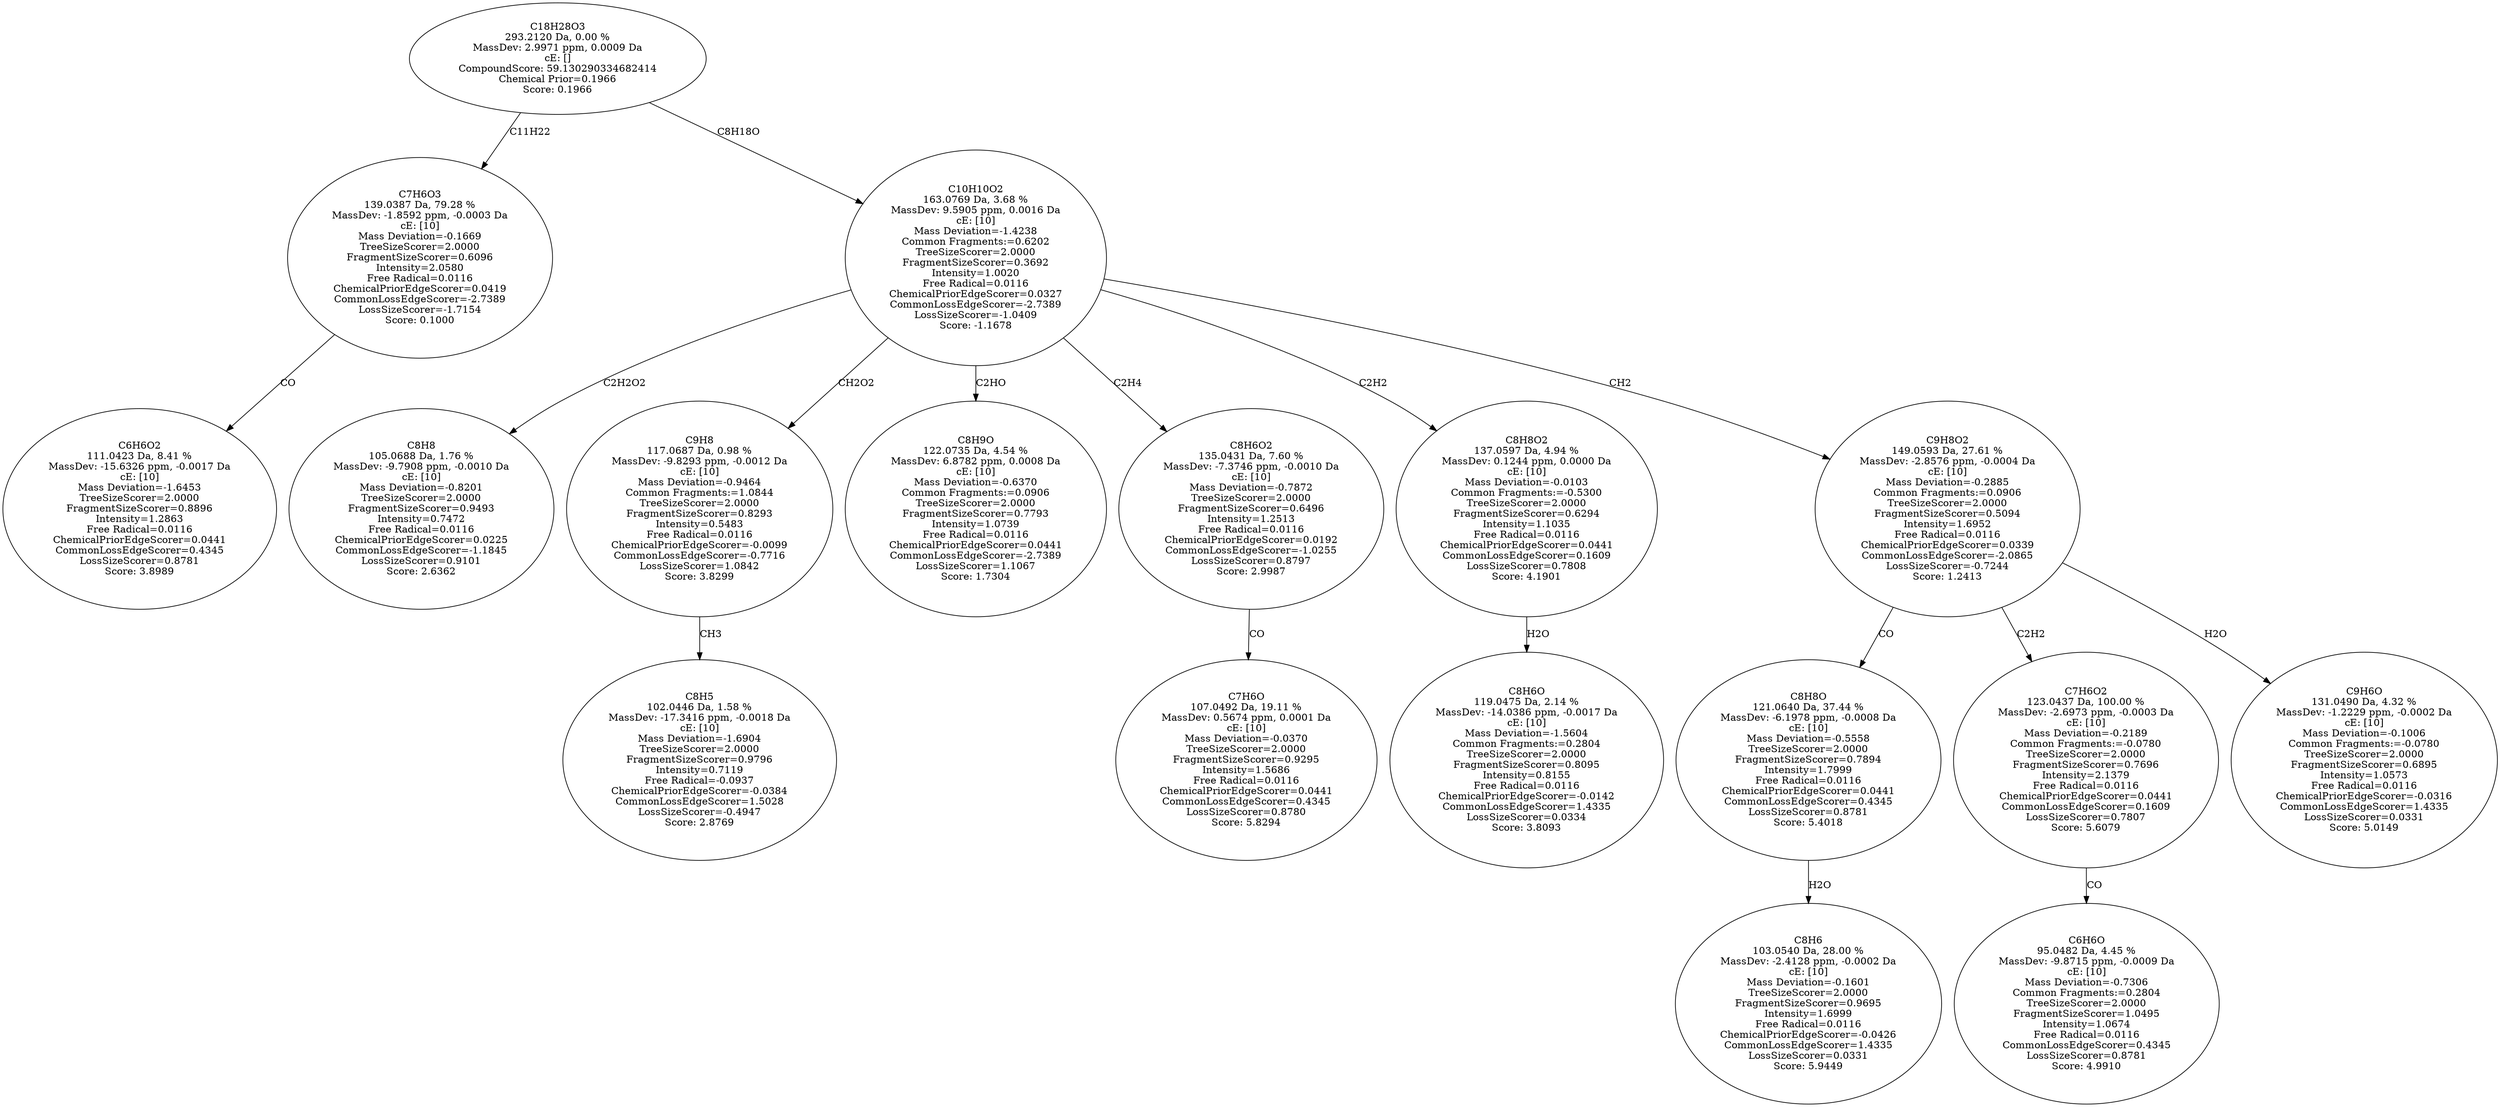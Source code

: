 strict digraph {
v1 [label="C6H6O2\n111.0423 Da, 8.41 %\nMassDev: -15.6326 ppm, -0.0017 Da\ncE: [10]\nMass Deviation=-1.6453\nTreeSizeScorer=2.0000\nFragmentSizeScorer=0.8896\nIntensity=1.2863\nFree Radical=0.0116\nChemicalPriorEdgeScorer=0.0441\nCommonLossEdgeScorer=0.4345\nLossSizeScorer=0.8781\nScore: 3.8989"];
v2 [label="C7H6O3\n139.0387 Da, 79.28 %\nMassDev: -1.8592 ppm, -0.0003 Da\ncE: [10]\nMass Deviation=-0.1669\nTreeSizeScorer=2.0000\nFragmentSizeScorer=0.6096\nIntensity=2.0580\nFree Radical=0.0116\nChemicalPriorEdgeScorer=0.0419\nCommonLossEdgeScorer=-2.7389\nLossSizeScorer=-1.7154\nScore: 0.1000"];
v3 [label="C8H8\n105.0688 Da, 1.76 %\nMassDev: -9.7908 ppm, -0.0010 Da\ncE: [10]\nMass Deviation=-0.8201\nTreeSizeScorer=2.0000\nFragmentSizeScorer=0.9493\nIntensity=0.7472\nFree Radical=0.0116\nChemicalPriorEdgeScorer=0.0225\nCommonLossEdgeScorer=-1.1845\nLossSizeScorer=0.9101\nScore: 2.6362"];
v4 [label="C8H5\n102.0446 Da, 1.58 %\nMassDev: -17.3416 ppm, -0.0018 Da\ncE: [10]\nMass Deviation=-1.6904\nTreeSizeScorer=2.0000\nFragmentSizeScorer=0.9796\nIntensity=0.7119\nFree Radical=-0.0937\nChemicalPriorEdgeScorer=-0.0384\nCommonLossEdgeScorer=1.5028\nLossSizeScorer=-0.4947\nScore: 2.8769"];
v5 [label="C9H8\n117.0687 Da, 0.98 %\nMassDev: -9.8293 ppm, -0.0012 Da\ncE: [10]\nMass Deviation=-0.9464\nCommon Fragments:=1.0844\nTreeSizeScorer=2.0000\nFragmentSizeScorer=0.8293\nIntensity=0.5483\nFree Radical=0.0116\nChemicalPriorEdgeScorer=-0.0099\nCommonLossEdgeScorer=-0.7716\nLossSizeScorer=1.0842\nScore: 3.8299"];
v6 [label="C8H9O\n122.0735 Da, 4.54 %\nMassDev: 6.8782 ppm, 0.0008 Da\ncE: [10]\nMass Deviation=-0.6370\nCommon Fragments:=0.0906\nTreeSizeScorer=2.0000\nFragmentSizeScorer=0.7793\nIntensity=1.0739\nFree Radical=0.0116\nChemicalPriorEdgeScorer=0.0441\nCommonLossEdgeScorer=-2.7389\nLossSizeScorer=1.1067\nScore: 1.7304"];
v7 [label="C7H6O\n107.0492 Da, 19.11 %\nMassDev: 0.5674 ppm, 0.0001 Da\ncE: [10]\nMass Deviation=-0.0370\nTreeSizeScorer=2.0000\nFragmentSizeScorer=0.9295\nIntensity=1.5686\nFree Radical=0.0116\nChemicalPriorEdgeScorer=0.0441\nCommonLossEdgeScorer=0.4345\nLossSizeScorer=0.8780\nScore: 5.8294"];
v8 [label="C8H6O2\n135.0431 Da, 7.60 %\nMassDev: -7.3746 ppm, -0.0010 Da\ncE: [10]\nMass Deviation=-0.7872\nTreeSizeScorer=2.0000\nFragmentSizeScorer=0.6496\nIntensity=1.2513\nFree Radical=0.0116\nChemicalPriorEdgeScorer=0.0192\nCommonLossEdgeScorer=-1.0255\nLossSizeScorer=0.8797\nScore: 2.9987"];
v9 [label="C8H6O\n119.0475 Da, 2.14 %\nMassDev: -14.0386 ppm, -0.0017 Da\ncE: [10]\nMass Deviation=-1.5604\nCommon Fragments:=0.2804\nTreeSizeScorer=2.0000\nFragmentSizeScorer=0.8095\nIntensity=0.8155\nFree Radical=0.0116\nChemicalPriorEdgeScorer=-0.0142\nCommonLossEdgeScorer=1.4335\nLossSizeScorer=0.0334\nScore: 3.8093"];
v10 [label="C8H8O2\n137.0597 Da, 4.94 %\nMassDev: 0.1244 ppm, 0.0000 Da\ncE: [10]\nMass Deviation=-0.0103\nCommon Fragments:=-0.5300\nTreeSizeScorer=2.0000\nFragmentSizeScorer=0.6294\nIntensity=1.1035\nFree Radical=0.0116\nChemicalPriorEdgeScorer=0.0441\nCommonLossEdgeScorer=0.1609\nLossSizeScorer=0.7808\nScore: 4.1901"];
v11 [label="C8H6\n103.0540 Da, 28.00 %\nMassDev: -2.4128 ppm, -0.0002 Da\ncE: [10]\nMass Deviation=-0.1601\nTreeSizeScorer=2.0000\nFragmentSizeScorer=0.9695\nIntensity=1.6999\nFree Radical=0.0116\nChemicalPriorEdgeScorer=-0.0426\nCommonLossEdgeScorer=1.4335\nLossSizeScorer=0.0331\nScore: 5.9449"];
v12 [label="C8H8O\n121.0640 Da, 37.44 %\nMassDev: -6.1978 ppm, -0.0008 Da\ncE: [10]\nMass Deviation=-0.5558\nTreeSizeScorer=2.0000\nFragmentSizeScorer=0.7894\nIntensity=1.7999\nFree Radical=0.0116\nChemicalPriorEdgeScorer=0.0441\nCommonLossEdgeScorer=0.4345\nLossSizeScorer=0.8781\nScore: 5.4018"];
v13 [label="C6H6O\n95.0482 Da, 4.45 %\nMassDev: -9.8715 ppm, -0.0009 Da\ncE: [10]\nMass Deviation=-0.7306\nCommon Fragments:=0.2804\nTreeSizeScorer=2.0000\nFragmentSizeScorer=1.0495\nIntensity=1.0674\nFree Radical=0.0116\nCommonLossEdgeScorer=0.4345\nLossSizeScorer=0.8781\nScore: 4.9910"];
v14 [label="C7H6O2\n123.0437 Da, 100.00 %\nMassDev: -2.6973 ppm, -0.0003 Da\ncE: [10]\nMass Deviation=-0.2189\nCommon Fragments:=-0.0780\nTreeSizeScorer=2.0000\nFragmentSizeScorer=0.7696\nIntensity=2.1379\nFree Radical=0.0116\nChemicalPriorEdgeScorer=0.0441\nCommonLossEdgeScorer=0.1609\nLossSizeScorer=0.7807\nScore: 5.6079"];
v15 [label="C9H6O\n131.0490 Da, 4.32 %\nMassDev: -1.2229 ppm, -0.0002 Da\ncE: [10]\nMass Deviation=-0.1006\nCommon Fragments:=-0.0780\nTreeSizeScorer=2.0000\nFragmentSizeScorer=0.6895\nIntensity=1.0573\nFree Radical=0.0116\nChemicalPriorEdgeScorer=-0.0316\nCommonLossEdgeScorer=1.4335\nLossSizeScorer=0.0331\nScore: 5.0149"];
v16 [label="C9H8O2\n149.0593 Da, 27.61 %\nMassDev: -2.8576 ppm, -0.0004 Da\ncE: [10]\nMass Deviation=-0.2885\nCommon Fragments:=0.0906\nTreeSizeScorer=2.0000\nFragmentSizeScorer=0.5094\nIntensity=1.6952\nFree Radical=0.0116\nChemicalPriorEdgeScorer=0.0339\nCommonLossEdgeScorer=-2.0865\nLossSizeScorer=-0.7244\nScore: 1.2413"];
v17 [label="C10H10O2\n163.0769 Da, 3.68 %\nMassDev: 9.5905 ppm, 0.0016 Da\ncE: [10]\nMass Deviation=-1.4238\nCommon Fragments:=0.6202\nTreeSizeScorer=2.0000\nFragmentSizeScorer=0.3692\nIntensity=1.0020\nFree Radical=0.0116\nChemicalPriorEdgeScorer=0.0327\nCommonLossEdgeScorer=-2.7389\nLossSizeScorer=-1.0409\nScore: -1.1678"];
v18 [label="C18H28O3\n293.2120 Da, 0.00 %\nMassDev: 2.9971 ppm, 0.0009 Da\ncE: []\nCompoundScore: 59.130290334682414\nChemical Prior=0.1966\nScore: 0.1966"];
v2 -> v1 [label="CO"];
v18 -> v2 [label="C11H22"];
v17 -> v3 [label="C2H2O2"];
v5 -> v4 [label="CH3"];
v17 -> v5 [label="CH2O2"];
v17 -> v6 [label="C2HO"];
v8 -> v7 [label="CO"];
v17 -> v8 [label="C2H4"];
v10 -> v9 [label="H2O"];
v17 -> v10 [label="C2H2"];
v12 -> v11 [label="H2O"];
v16 -> v12 [label="CO"];
v14 -> v13 [label="CO"];
v16 -> v14 [label="C2H2"];
v16 -> v15 [label="H2O"];
v17 -> v16 [label="CH2"];
v18 -> v17 [label="C8H18O"];
}